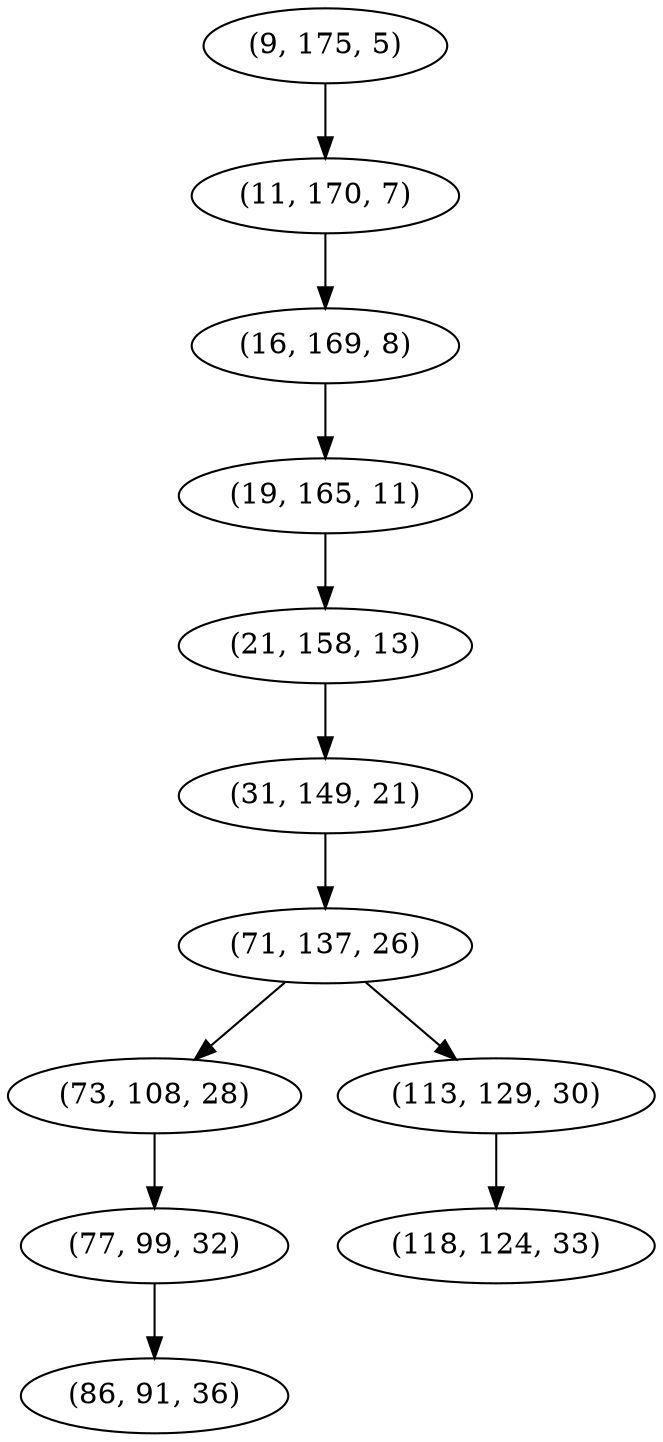 digraph tree {
    "(9, 175, 5)";
    "(11, 170, 7)";
    "(16, 169, 8)";
    "(19, 165, 11)";
    "(21, 158, 13)";
    "(31, 149, 21)";
    "(71, 137, 26)";
    "(73, 108, 28)";
    "(77, 99, 32)";
    "(86, 91, 36)";
    "(113, 129, 30)";
    "(118, 124, 33)";
    "(9, 175, 5)" -> "(11, 170, 7)";
    "(11, 170, 7)" -> "(16, 169, 8)";
    "(16, 169, 8)" -> "(19, 165, 11)";
    "(19, 165, 11)" -> "(21, 158, 13)";
    "(21, 158, 13)" -> "(31, 149, 21)";
    "(31, 149, 21)" -> "(71, 137, 26)";
    "(71, 137, 26)" -> "(73, 108, 28)";
    "(71, 137, 26)" -> "(113, 129, 30)";
    "(73, 108, 28)" -> "(77, 99, 32)";
    "(77, 99, 32)" -> "(86, 91, 36)";
    "(113, 129, 30)" -> "(118, 124, 33)";
}
